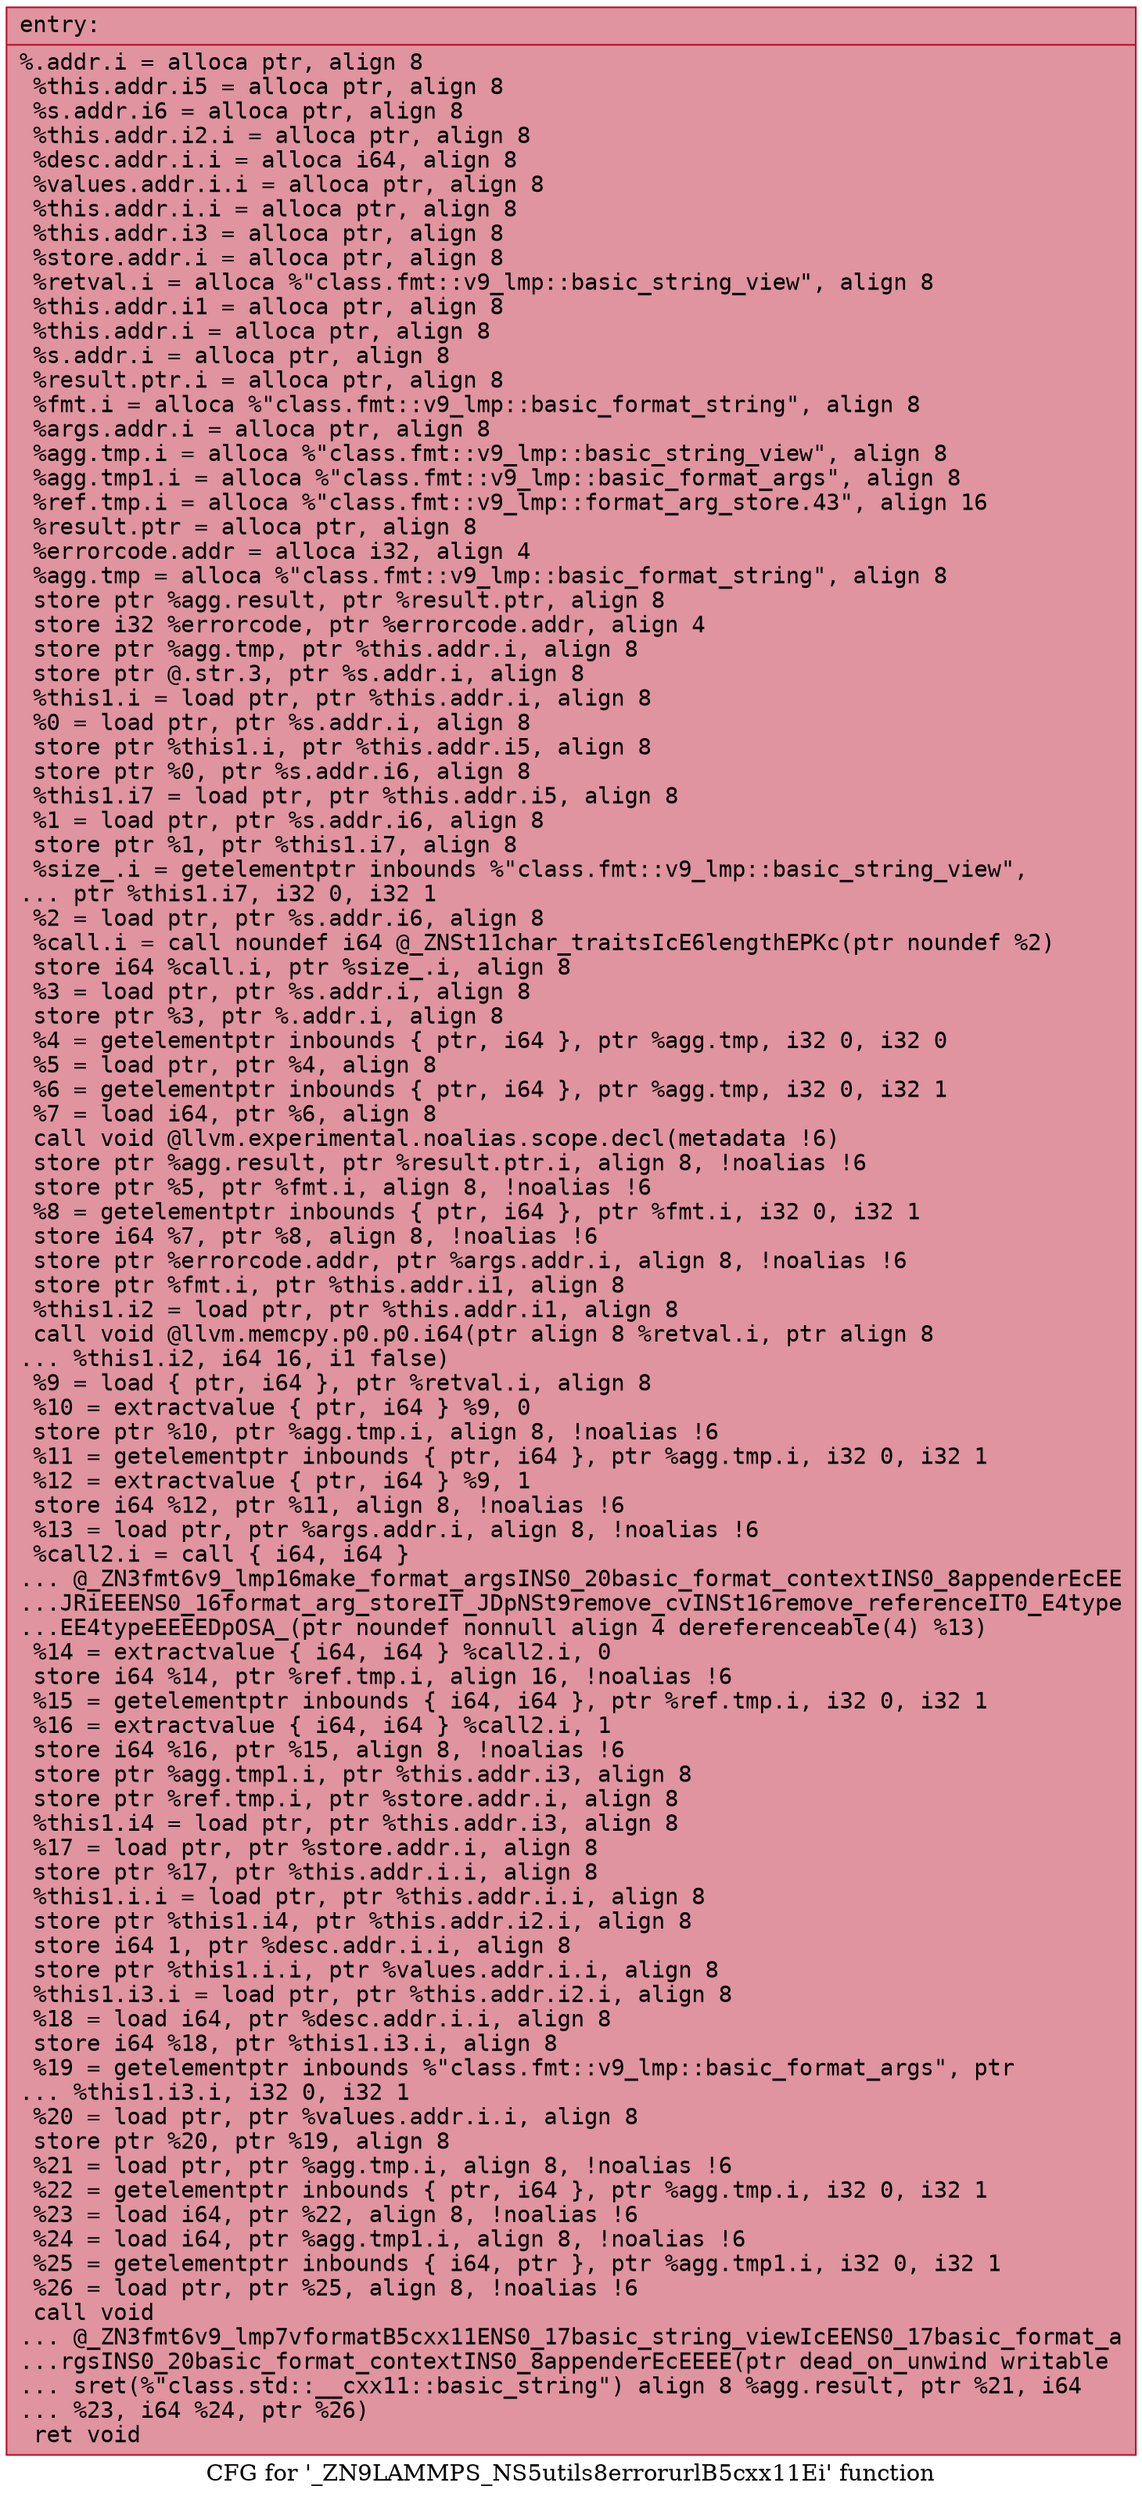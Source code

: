 digraph "CFG for '_ZN9LAMMPS_NS5utils8errorurlB5cxx11Ei' function" {
	label="CFG for '_ZN9LAMMPS_NS5utils8errorurlB5cxx11Ei' function";

	Node0x5584164cf880 [shape=record,color="#b70d28ff", style=filled, fillcolor="#b70d2870" fontname="Courier",label="{entry:\l|  %.addr.i = alloca ptr, align 8\l  %this.addr.i5 = alloca ptr, align 8\l  %s.addr.i6 = alloca ptr, align 8\l  %this.addr.i2.i = alloca ptr, align 8\l  %desc.addr.i.i = alloca i64, align 8\l  %values.addr.i.i = alloca ptr, align 8\l  %this.addr.i.i = alloca ptr, align 8\l  %this.addr.i3 = alloca ptr, align 8\l  %store.addr.i = alloca ptr, align 8\l  %retval.i = alloca %\"class.fmt::v9_lmp::basic_string_view\", align 8\l  %this.addr.i1 = alloca ptr, align 8\l  %this.addr.i = alloca ptr, align 8\l  %s.addr.i = alloca ptr, align 8\l  %result.ptr.i = alloca ptr, align 8\l  %fmt.i = alloca %\"class.fmt::v9_lmp::basic_format_string\", align 8\l  %args.addr.i = alloca ptr, align 8\l  %agg.tmp.i = alloca %\"class.fmt::v9_lmp::basic_string_view\", align 8\l  %agg.tmp1.i = alloca %\"class.fmt::v9_lmp::basic_format_args\", align 8\l  %ref.tmp.i = alloca %\"class.fmt::v9_lmp::format_arg_store.43\", align 16\l  %result.ptr = alloca ptr, align 8\l  %errorcode.addr = alloca i32, align 4\l  %agg.tmp = alloca %\"class.fmt::v9_lmp::basic_format_string\", align 8\l  store ptr %agg.result, ptr %result.ptr, align 8\l  store i32 %errorcode, ptr %errorcode.addr, align 4\l  store ptr %agg.tmp, ptr %this.addr.i, align 8\l  store ptr @.str.3, ptr %s.addr.i, align 8\l  %this1.i = load ptr, ptr %this.addr.i, align 8\l  %0 = load ptr, ptr %s.addr.i, align 8\l  store ptr %this1.i, ptr %this.addr.i5, align 8\l  store ptr %0, ptr %s.addr.i6, align 8\l  %this1.i7 = load ptr, ptr %this.addr.i5, align 8\l  %1 = load ptr, ptr %s.addr.i6, align 8\l  store ptr %1, ptr %this1.i7, align 8\l  %size_.i = getelementptr inbounds %\"class.fmt::v9_lmp::basic_string_view\",\l... ptr %this1.i7, i32 0, i32 1\l  %2 = load ptr, ptr %s.addr.i6, align 8\l  %call.i = call noundef i64 @_ZNSt11char_traitsIcE6lengthEPKc(ptr noundef %2)\l  store i64 %call.i, ptr %size_.i, align 8\l  %3 = load ptr, ptr %s.addr.i, align 8\l  store ptr %3, ptr %.addr.i, align 8\l  %4 = getelementptr inbounds \{ ptr, i64 \}, ptr %agg.tmp, i32 0, i32 0\l  %5 = load ptr, ptr %4, align 8\l  %6 = getelementptr inbounds \{ ptr, i64 \}, ptr %agg.tmp, i32 0, i32 1\l  %7 = load i64, ptr %6, align 8\l  call void @llvm.experimental.noalias.scope.decl(metadata !6)\l  store ptr %agg.result, ptr %result.ptr.i, align 8, !noalias !6\l  store ptr %5, ptr %fmt.i, align 8, !noalias !6\l  %8 = getelementptr inbounds \{ ptr, i64 \}, ptr %fmt.i, i32 0, i32 1\l  store i64 %7, ptr %8, align 8, !noalias !6\l  store ptr %errorcode.addr, ptr %args.addr.i, align 8, !noalias !6\l  store ptr %fmt.i, ptr %this.addr.i1, align 8\l  %this1.i2 = load ptr, ptr %this.addr.i1, align 8\l  call void @llvm.memcpy.p0.p0.i64(ptr align 8 %retval.i, ptr align 8\l... %this1.i2, i64 16, i1 false)\l  %9 = load \{ ptr, i64 \}, ptr %retval.i, align 8\l  %10 = extractvalue \{ ptr, i64 \} %9, 0\l  store ptr %10, ptr %agg.tmp.i, align 8, !noalias !6\l  %11 = getelementptr inbounds \{ ptr, i64 \}, ptr %agg.tmp.i, i32 0, i32 1\l  %12 = extractvalue \{ ptr, i64 \} %9, 1\l  store i64 %12, ptr %11, align 8, !noalias !6\l  %13 = load ptr, ptr %args.addr.i, align 8, !noalias !6\l  %call2.i = call \{ i64, i64 \}\l... @_ZN3fmt6v9_lmp16make_format_argsINS0_20basic_format_contextINS0_8appenderEcEE\l...JRiEEENS0_16format_arg_storeIT_JDpNSt9remove_cvINSt16remove_referenceIT0_E4type\l...EE4typeEEEEDpOSA_(ptr noundef nonnull align 4 dereferenceable(4) %13)\l  %14 = extractvalue \{ i64, i64 \} %call2.i, 0\l  store i64 %14, ptr %ref.tmp.i, align 16, !noalias !6\l  %15 = getelementptr inbounds \{ i64, i64 \}, ptr %ref.tmp.i, i32 0, i32 1\l  %16 = extractvalue \{ i64, i64 \} %call2.i, 1\l  store i64 %16, ptr %15, align 8, !noalias !6\l  store ptr %agg.tmp1.i, ptr %this.addr.i3, align 8\l  store ptr %ref.tmp.i, ptr %store.addr.i, align 8\l  %this1.i4 = load ptr, ptr %this.addr.i3, align 8\l  %17 = load ptr, ptr %store.addr.i, align 8\l  store ptr %17, ptr %this.addr.i.i, align 8\l  %this1.i.i = load ptr, ptr %this.addr.i.i, align 8\l  store ptr %this1.i4, ptr %this.addr.i2.i, align 8\l  store i64 1, ptr %desc.addr.i.i, align 8\l  store ptr %this1.i.i, ptr %values.addr.i.i, align 8\l  %this1.i3.i = load ptr, ptr %this.addr.i2.i, align 8\l  %18 = load i64, ptr %desc.addr.i.i, align 8\l  store i64 %18, ptr %this1.i3.i, align 8\l  %19 = getelementptr inbounds %\"class.fmt::v9_lmp::basic_format_args\", ptr\l... %this1.i3.i, i32 0, i32 1\l  %20 = load ptr, ptr %values.addr.i.i, align 8\l  store ptr %20, ptr %19, align 8\l  %21 = load ptr, ptr %agg.tmp.i, align 8, !noalias !6\l  %22 = getelementptr inbounds \{ ptr, i64 \}, ptr %agg.tmp.i, i32 0, i32 1\l  %23 = load i64, ptr %22, align 8, !noalias !6\l  %24 = load i64, ptr %agg.tmp1.i, align 8, !noalias !6\l  %25 = getelementptr inbounds \{ i64, ptr \}, ptr %agg.tmp1.i, i32 0, i32 1\l  %26 = load ptr, ptr %25, align 8, !noalias !6\l  call void\l... @_ZN3fmt6v9_lmp7vformatB5cxx11ENS0_17basic_string_viewIcEENS0_17basic_format_a\l...rgsINS0_20basic_format_contextINS0_8appenderEcEEEE(ptr dead_on_unwind writable\l... sret(%\"class.std::__cxx11::basic_string\") align 8 %agg.result, ptr %21, i64\l... %23, i64 %24, ptr %26)\l  ret void\l}"];
}
